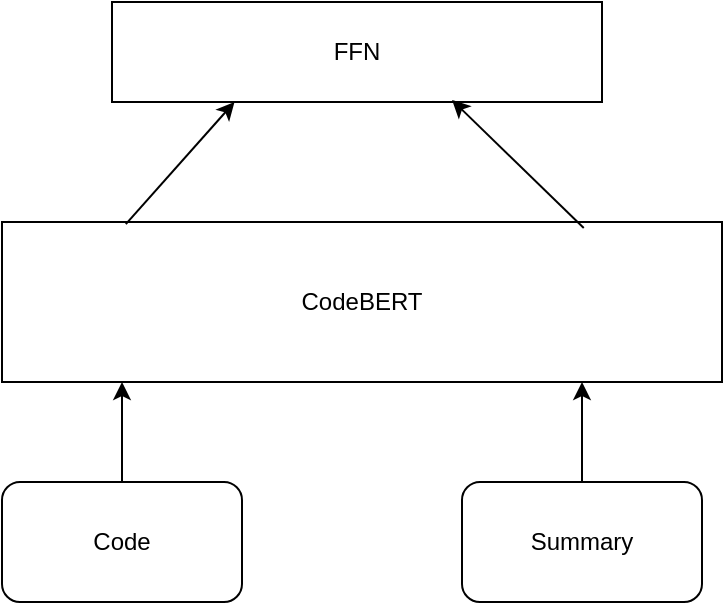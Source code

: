 <mxfile version="21.8.0" type="github">
  <diagram name="Page-1" id="n6uadNIOjPGTGixwVm-v">
    <mxGraphModel dx="1364" dy="771" grid="1" gridSize="10" guides="1" tooltips="1" connect="1" arrows="1" fold="1" page="1" pageScale="1" pageWidth="850" pageHeight="1100" math="0" shadow="0">
      <root>
        <mxCell id="0" />
        <mxCell id="1" parent="0" />
        <mxCell id="i98NurGqfcMy4_jKYmb9-1" value="CodeBERT" style="rounded=0;whiteSpace=wrap;html=1;" vertex="1" parent="1">
          <mxGeometry x="245" y="550" width="360" height="80" as="geometry" />
        </mxCell>
        <mxCell id="i98NurGqfcMy4_jKYmb9-5" value="" style="edgeStyle=orthogonalEdgeStyle;rounded=0;orthogonalLoop=1;jettySize=auto;html=1;" edge="1" parent="1" source="i98NurGqfcMy4_jKYmb9-4" target="i98NurGqfcMy4_jKYmb9-1">
          <mxGeometry relative="1" as="geometry">
            <Array as="points">
              <mxPoint x="305" y="630" />
              <mxPoint x="305" y="630" />
            </Array>
          </mxGeometry>
        </mxCell>
        <mxCell id="i98NurGqfcMy4_jKYmb9-4" value="Code" style="rounded=1;whiteSpace=wrap;html=1;" vertex="1" parent="1">
          <mxGeometry x="245" y="680" width="120" height="60" as="geometry" />
        </mxCell>
        <mxCell id="i98NurGqfcMy4_jKYmb9-7" value="" style="edgeStyle=orthogonalEdgeStyle;rounded=0;orthogonalLoop=1;jettySize=auto;html=1;" edge="1" parent="1" source="i98NurGqfcMy4_jKYmb9-6" target="i98NurGqfcMy4_jKYmb9-1">
          <mxGeometry relative="1" as="geometry">
            <Array as="points">
              <mxPoint x="535" y="630" />
              <mxPoint x="535" y="630" />
            </Array>
          </mxGeometry>
        </mxCell>
        <mxCell id="i98NurGqfcMy4_jKYmb9-6" value="Summary" style="rounded=1;whiteSpace=wrap;html=1;" vertex="1" parent="1">
          <mxGeometry x="475" y="680" width="120" height="60" as="geometry" />
        </mxCell>
        <mxCell id="i98NurGqfcMy4_jKYmb9-8" value="FFN" style="rounded=0;whiteSpace=wrap;html=1;" vertex="1" parent="1">
          <mxGeometry x="300" y="440" width="245" height="50" as="geometry" />
        </mxCell>
        <mxCell id="i98NurGqfcMy4_jKYmb9-10" value="" style="endArrow=classic;html=1;rounded=0;exitX=0.172;exitY=0.013;exitDx=0;exitDy=0;exitPerimeter=0;entryX=0.25;entryY=1;entryDx=0;entryDy=0;" edge="1" parent="1" source="i98NurGqfcMy4_jKYmb9-1" target="i98NurGqfcMy4_jKYmb9-8">
          <mxGeometry width="50" height="50" relative="1" as="geometry">
            <mxPoint x="400" y="420" as="sourcePoint" />
            <mxPoint x="450" y="370" as="targetPoint" />
          </mxGeometry>
        </mxCell>
        <mxCell id="i98NurGqfcMy4_jKYmb9-11" value="" style="endArrow=classic;html=1;rounded=0;exitX=0.808;exitY=0.038;exitDx=0;exitDy=0;exitPerimeter=0;entryX=0.694;entryY=0.98;entryDx=0;entryDy=0;entryPerimeter=0;" edge="1" parent="1" source="i98NurGqfcMy4_jKYmb9-1" target="i98NurGqfcMy4_jKYmb9-8">
          <mxGeometry width="50" height="50" relative="1" as="geometry">
            <mxPoint x="400" y="420" as="sourcePoint" />
            <mxPoint x="450" y="370" as="targetPoint" />
          </mxGeometry>
        </mxCell>
      </root>
    </mxGraphModel>
  </diagram>
</mxfile>
